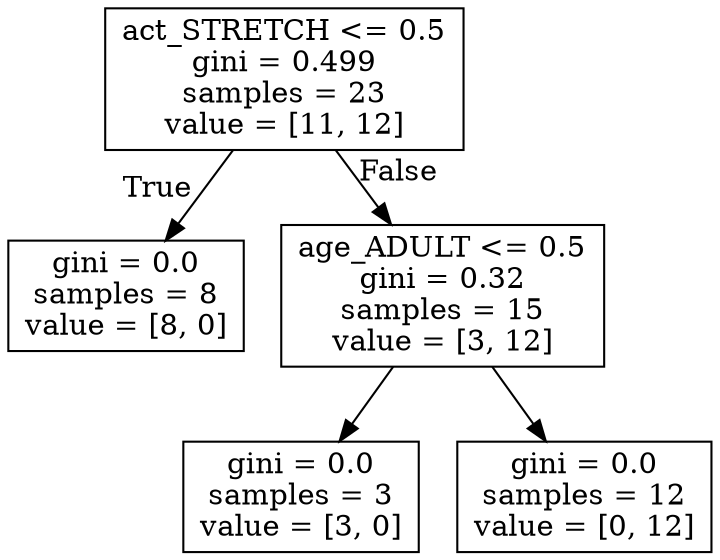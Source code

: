 digraph Tree {
node [shape=box] ;
0 [label="act_STRETCH <= 0.5\ngini = 0.499\nsamples = 23\nvalue = [11, 12]"] ;
1 [label="gini = 0.0\nsamples = 8\nvalue = [8, 0]"] ;
0 -> 1 [labeldistance=2.5, labelangle=45, headlabel="True"] ;
2 [label="age_ADULT <= 0.5\ngini = 0.32\nsamples = 15\nvalue = [3, 12]"] ;
0 -> 2 [labeldistance=2.5, labelangle=-45, headlabel="False"] ;
3 [label="gini = 0.0\nsamples = 3\nvalue = [3, 0]"] ;
2 -> 3 ;
4 [label="gini = 0.0\nsamples = 12\nvalue = [0, 12]"] ;
2 -> 4 ;
}